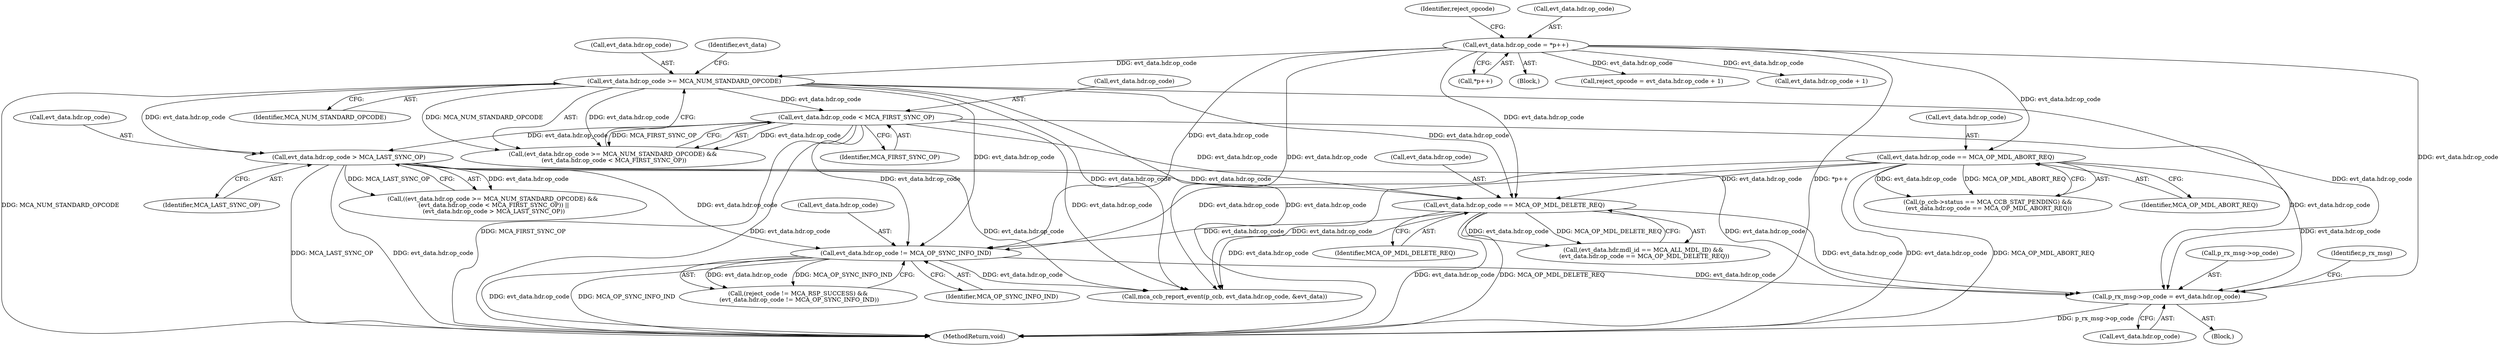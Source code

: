 digraph "0_Android_5216e6120160b28d76e9ee4dff9995e772647511@pointer" {
"1000715" [label="(Call,p_rx_msg->op_code = evt_data.hdr.op_code)"];
"1000232" [label="(Call,evt_data.hdr.op_code == MCA_OP_MDL_ABORT_REQ)"];
"1000165" [label="(Call,evt_data.hdr.op_code = *p++)"];
"1000437" [label="(Call,evt_data.hdr.op_code == MCA_OP_MDL_DELETE_REQ)"];
"1000377" [label="(Call,evt_data.hdr.op_code < MCA_FIRST_SYNC_OP)"];
"1000370" [label="(Call,evt_data.hdr.op_code >= MCA_NUM_STANDARD_OPCODE)"];
"1000384" [label="(Call,evt_data.hdr.op_code > MCA_LAST_SYNC_OP)"];
"1000591" [label="(Call,evt_data.hdr.op_code != MCA_OP_SYNC_INFO_IND)"];
"1000443" [label="(Identifier,MCA_OP_MDL_DELETE_REQ)"];
"1000385" [label="(Call,evt_data.hdr.op_code)"];
"1000369" [label="(Call,(evt_data.hdr.op_code >= MCA_NUM_STANDARD_OPCODE) &&\n (evt_data.hdr.op_code < MCA_FIRST_SYNC_OP))"];
"1000175" [label="(Identifier,reject_opcode)"];
"1000232" [label="(Call,evt_data.hdr.op_code == MCA_OP_MDL_ABORT_REQ)"];
"1000438" [label="(Call,evt_data.hdr.op_code)"];
"1000165" [label="(Call,evt_data.hdr.op_code = *p++)"];
"1000760" [label="(MethodReturn,void)"];
"1000719" [label="(Call,evt_data.hdr.op_code)"];
"1000597" [label="(Identifier,MCA_OP_SYNC_INFO_IND)"];
"1000748" [label="(Call,mca_ccb_report_event(p_ccb, evt_data.hdr.op_code, &evt_data))"];
"1000591" [label="(Call,evt_data.hdr.op_code != MCA_OP_SYNC_INFO_IND)"];
"1000368" [label="(Call,((evt_data.hdr.op_code >= MCA_NUM_STANDARD_OPCODE) &&\n (evt_data.hdr.op_code < MCA_FIRST_SYNC_OP)) ||\n (evt_data.hdr.op_code > MCA_LAST_SYNC_OP))"];
"1000437" [label="(Call,evt_data.hdr.op_code == MCA_OP_MDL_DELETE_REQ)"];
"1000171" [label="(Call,*p++)"];
"1000115" [label="(Block,)"];
"1000371" [label="(Call,evt_data.hdr.op_code)"];
"1000380" [label="(Identifier,evt_data)"];
"1000390" [label="(Identifier,MCA_LAST_SYNC_OP)"];
"1000226" [label="(Call,(p_ccb->status == MCA_CCB_STAT_PENDING) &&\n (evt_data.hdr.op_code == MCA_OP_MDL_ABORT_REQ))"];
"1000174" [label="(Call,reject_opcode = evt_data.hdr.op_code + 1)"];
"1000176" [label="(Call,evt_data.hdr.op_code + 1)"];
"1000384" [label="(Call,evt_data.hdr.op_code > MCA_LAST_SYNC_OP)"];
"1000378" [label="(Call,evt_data.hdr.op_code)"];
"1000370" [label="(Call,evt_data.hdr.op_code >= MCA_NUM_STANDARD_OPCODE)"];
"1000233" [label="(Call,evt_data.hdr.op_code)"];
"1000166" [label="(Call,evt_data.hdr.op_code)"];
"1000429" [label="(Call,(evt_data.hdr.mdl_id == MCA_ALL_MDL_ID) &&\n (evt_data.hdr.op_code == MCA_OP_MDL_DELETE_REQ))"];
"1000587" [label="(Call,(reject_code != MCA_RSP_SUCCESS) &&\n (evt_data.hdr.op_code != MCA_OP_SYNC_INFO_IND))"];
"1000383" [label="(Identifier,MCA_FIRST_SYNC_OP)"];
"1000376" [label="(Identifier,MCA_NUM_STANDARD_OPCODE)"];
"1000592" [label="(Call,evt_data.hdr.op_code)"];
"1000715" [label="(Call,p_rx_msg->op_code = evt_data.hdr.op_code)"];
"1000238" [label="(Identifier,MCA_OP_MDL_ABORT_REQ)"];
"1000377" [label="(Call,evt_data.hdr.op_code < MCA_FIRST_SYNC_OP)"];
"1000714" [label="(Block,)"];
"1000726" [label="(Identifier,p_rx_msg)"];
"1000716" [label="(Call,p_rx_msg->op_code)"];
"1000715" -> "1000714"  [label="AST: "];
"1000715" -> "1000719"  [label="CFG: "];
"1000716" -> "1000715"  [label="AST: "];
"1000719" -> "1000715"  [label="AST: "];
"1000726" -> "1000715"  [label="CFG: "];
"1000715" -> "1000760"  [label="DDG: p_rx_msg->op_code"];
"1000232" -> "1000715"  [label="DDG: evt_data.hdr.op_code"];
"1000437" -> "1000715"  [label="DDG: evt_data.hdr.op_code"];
"1000591" -> "1000715"  [label="DDG: evt_data.hdr.op_code"];
"1000377" -> "1000715"  [label="DDG: evt_data.hdr.op_code"];
"1000384" -> "1000715"  [label="DDG: evt_data.hdr.op_code"];
"1000370" -> "1000715"  [label="DDG: evt_data.hdr.op_code"];
"1000165" -> "1000715"  [label="DDG: evt_data.hdr.op_code"];
"1000232" -> "1000226"  [label="AST: "];
"1000232" -> "1000238"  [label="CFG: "];
"1000233" -> "1000232"  [label="AST: "];
"1000238" -> "1000232"  [label="AST: "];
"1000226" -> "1000232"  [label="CFG: "];
"1000232" -> "1000760"  [label="DDG: evt_data.hdr.op_code"];
"1000232" -> "1000760"  [label="DDG: MCA_OP_MDL_ABORT_REQ"];
"1000232" -> "1000226"  [label="DDG: evt_data.hdr.op_code"];
"1000232" -> "1000226"  [label="DDG: MCA_OP_MDL_ABORT_REQ"];
"1000165" -> "1000232"  [label="DDG: evt_data.hdr.op_code"];
"1000232" -> "1000437"  [label="DDG: evt_data.hdr.op_code"];
"1000232" -> "1000591"  [label="DDG: evt_data.hdr.op_code"];
"1000232" -> "1000748"  [label="DDG: evt_data.hdr.op_code"];
"1000165" -> "1000115"  [label="AST: "];
"1000165" -> "1000171"  [label="CFG: "];
"1000166" -> "1000165"  [label="AST: "];
"1000171" -> "1000165"  [label="AST: "];
"1000175" -> "1000165"  [label="CFG: "];
"1000165" -> "1000760"  [label="DDG: *p++"];
"1000165" -> "1000174"  [label="DDG: evt_data.hdr.op_code"];
"1000165" -> "1000176"  [label="DDG: evt_data.hdr.op_code"];
"1000165" -> "1000370"  [label="DDG: evt_data.hdr.op_code"];
"1000165" -> "1000437"  [label="DDG: evt_data.hdr.op_code"];
"1000165" -> "1000591"  [label="DDG: evt_data.hdr.op_code"];
"1000165" -> "1000748"  [label="DDG: evt_data.hdr.op_code"];
"1000437" -> "1000429"  [label="AST: "];
"1000437" -> "1000443"  [label="CFG: "];
"1000438" -> "1000437"  [label="AST: "];
"1000443" -> "1000437"  [label="AST: "];
"1000429" -> "1000437"  [label="CFG: "];
"1000437" -> "1000760"  [label="DDG: MCA_OP_MDL_DELETE_REQ"];
"1000437" -> "1000760"  [label="DDG: evt_data.hdr.op_code"];
"1000437" -> "1000429"  [label="DDG: evt_data.hdr.op_code"];
"1000437" -> "1000429"  [label="DDG: MCA_OP_MDL_DELETE_REQ"];
"1000377" -> "1000437"  [label="DDG: evt_data.hdr.op_code"];
"1000384" -> "1000437"  [label="DDG: evt_data.hdr.op_code"];
"1000370" -> "1000437"  [label="DDG: evt_data.hdr.op_code"];
"1000437" -> "1000591"  [label="DDG: evt_data.hdr.op_code"];
"1000437" -> "1000748"  [label="DDG: evt_data.hdr.op_code"];
"1000377" -> "1000369"  [label="AST: "];
"1000377" -> "1000383"  [label="CFG: "];
"1000378" -> "1000377"  [label="AST: "];
"1000383" -> "1000377"  [label="AST: "];
"1000369" -> "1000377"  [label="CFG: "];
"1000377" -> "1000760"  [label="DDG: MCA_FIRST_SYNC_OP"];
"1000377" -> "1000760"  [label="DDG: evt_data.hdr.op_code"];
"1000377" -> "1000369"  [label="DDG: evt_data.hdr.op_code"];
"1000377" -> "1000369"  [label="DDG: MCA_FIRST_SYNC_OP"];
"1000370" -> "1000377"  [label="DDG: evt_data.hdr.op_code"];
"1000377" -> "1000384"  [label="DDG: evt_data.hdr.op_code"];
"1000377" -> "1000591"  [label="DDG: evt_data.hdr.op_code"];
"1000377" -> "1000748"  [label="DDG: evt_data.hdr.op_code"];
"1000370" -> "1000369"  [label="AST: "];
"1000370" -> "1000376"  [label="CFG: "];
"1000371" -> "1000370"  [label="AST: "];
"1000376" -> "1000370"  [label="AST: "];
"1000380" -> "1000370"  [label="CFG: "];
"1000369" -> "1000370"  [label="CFG: "];
"1000370" -> "1000760"  [label="DDG: MCA_NUM_STANDARD_OPCODE"];
"1000370" -> "1000760"  [label="DDG: evt_data.hdr.op_code"];
"1000370" -> "1000369"  [label="DDG: evt_data.hdr.op_code"];
"1000370" -> "1000369"  [label="DDG: MCA_NUM_STANDARD_OPCODE"];
"1000370" -> "1000384"  [label="DDG: evt_data.hdr.op_code"];
"1000370" -> "1000591"  [label="DDG: evt_data.hdr.op_code"];
"1000370" -> "1000748"  [label="DDG: evt_data.hdr.op_code"];
"1000384" -> "1000368"  [label="AST: "];
"1000384" -> "1000390"  [label="CFG: "];
"1000385" -> "1000384"  [label="AST: "];
"1000390" -> "1000384"  [label="AST: "];
"1000368" -> "1000384"  [label="CFG: "];
"1000384" -> "1000760"  [label="DDG: MCA_LAST_SYNC_OP"];
"1000384" -> "1000760"  [label="DDG: evt_data.hdr.op_code"];
"1000384" -> "1000368"  [label="DDG: evt_data.hdr.op_code"];
"1000384" -> "1000368"  [label="DDG: MCA_LAST_SYNC_OP"];
"1000384" -> "1000591"  [label="DDG: evt_data.hdr.op_code"];
"1000384" -> "1000748"  [label="DDG: evt_data.hdr.op_code"];
"1000591" -> "1000587"  [label="AST: "];
"1000591" -> "1000597"  [label="CFG: "];
"1000592" -> "1000591"  [label="AST: "];
"1000597" -> "1000591"  [label="AST: "];
"1000587" -> "1000591"  [label="CFG: "];
"1000591" -> "1000760"  [label="DDG: MCA_OP_SYNC_INFO_IND"];
"1000591" -> "1000760"  [label="DDG: evt_data.hdr.op_code"];
"1000591" -> "1000587"  [label="DDG: evt_data.hdr.op_code"];
"1000591" -> "1000587"  [label="DDG: MCA_OP_SYNC_INFO_IND"];
"1000591" -> "1000748"  [label="DDG: evt_data.hdr.op_code"];
}
